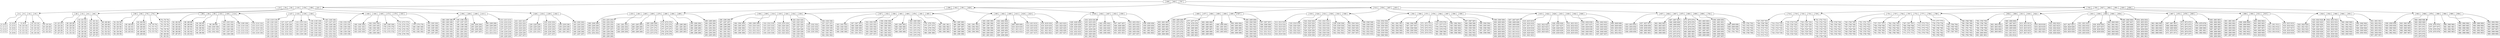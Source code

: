 digraph g {
  node [shape=record, height=0.1];
  node1772[label = "<f0>|248|<f1>|463|<f2>|707|<f3>"];
  node1714[label = "<f0>|23|<f1>|54|<f2>|82|<f3>|119|<f4>|154|<f5>|188|<f6>|221|<f7>"];
  node1704[label = "<f0>|4|<f1>|9|<f2>|14|<f3>|19|<f4>"];
  node1702[label = "{0: (0 0)|1: (1 1)|2: (2 2)|3: (3 3)}"];
  "node1704":f0 -> "node1702";
  node1906[label = "{4: (4 4)|5: (5 5)|6: (6 6)|7: (7 7)|8: (8 8)}"];
  "node1704":f1 -> "node1906";
  node1795[label = "{9: (9 9)|10: (10 10)|11: (11 11)|12: (12 12)|13: (13 13)}"];
  "node1704":f2 -> "node1795";
  node1892[label = "{14: (14 14)|15: (15 15)|16: (16 16)|17: (17 17)|18: (18 18)}"];
  "node1704":f3 -> "node1892";
  node1765[label = "{19: (19 19)|20: (20 20)|21: (21 21)|22: (22 22)}"];
  "node1704":f4 -> "node1765";
  "node1714":f0 -> "node1704";
  node1907[label = "<f0>|28|<f1>|33|<f2>|41|<f3>|48|<f4>"];
  node1894[label = "{23: (23 23)|24: (24 24)|25: (25 25)|26: (26 26)|27: (27 27)}"];
  "node1907":f0 -> "node1894";
  node1803[label = "{28: (28 28)|29: (29 29)|30: (30 30)|31: (31 31)|32: (32 32)}"];
  "node1907":f1 -> "node1803";
  node1735[label = "{33: (33 33)|34: (34 34)|35: (35 35)|36: (36 36)|37: (37 37)|38: (38 38)|39: (39 39)|40: (40 40)}"];
  "node1907":f2 -> "node1735";
  node1821[label = "{41: (41 41)|42: (42 42)|43: (43 43)|44: (44 44)|45: (45 45)|46: (46 46)|47: (47 47)}"];
  "node1907":f3 -> "node1821";
  node1864[label = "{48: (48 48)|49: (49 49)|50: (50 50)|51: (51 51)|52: (52 52)|53: (53 53)}"];
  "node1907":f4 -> "node1864";
  "node1714":f1 -> "node1907";
  node1804[label = "<f0>|60|<f1>|64|<f2>|70|<f3>|74|<f4>"];
  node1742[label = "{54: (54 54)|55: (55 55)|56: (56 56)|57: (57 57)|58: (58 58)|59: (59 59)}"];
  "node1804":f0 -> "node1742";
  node1819[label = "{60: (60 60)|61: (61 61)|62: (62 62)|63: (63 63)}"];
  "node1804":f1 -> "node1819";
  node1862[label = "{64: (64 64)|65: (65 65)|66: (66 66)|67: (67 67)|68: (68 68)|69: (69 69)}"];
  "node1804":f2 -> "node1862";
  node1718[label = "{70: (70 70)|71: (71 71)|72: (72 72)|73: (73 73)}"];
  "node1804":f3 -> "node1718";
  node1818[label = "{74: (74 74)|75: (75 75)|76: (76 76)|77: (77 77)|78: (78 78)|79: (79 79)|80: (80 80)|81: (81 81)}"];
  "node1804":f4 -> "node1818";
  "node1714":f2 -> "node1804";
  node1863[label = "<f0>|88|<f1>|94|<f2>|99|<f3>|103|<f4>|109|<f5>|114|<f6>"];
  node1779[label = "{82: (82 82)|83: (83 83)|84: (84 84)|85: (85 85)|86: (86 86)|87: (87 87)}"];
  "node1863":f0 -> "node1779";
  node1836[label = "{88: (88 88)|89: (89 89)|90: (90 90)|91: (91 91)|92: (92 92)|93: (93 93)}"];
  "node1863":f1 -> "node1836";
  node1748[label = "{94: (94 94)|95: (95 95)|96: (96 96)|97: (97 97)|98: (98 98)}"];
  "node1863":f2 -> "node1748";
  node1842[label = "{99: (99 99)|100: (100 100)|101: (101 101)|102: (102 102)}"];
  "node1863":f3 -> "node1842";
  node1897[label = "{103: (103 103)|104: (104 104)|105: (105 105)|106: (106 106)|107: (107 107)|108: (108 108)}"];
  "node1863":f4 -> "node1897";
  node1798[label = "{109: (109 109)|110: (110 110)|111: (111 111)|112: (112 112)|113: (113 113)}"];
  "node1863":f5 -> "node1798";
  node1893[label = "{114: (114 114)|115: (115 115)|116: (116 116)|117: (117 117)|118: (118 118)}"];
  "node1863":f6 -> "node1893";
  "node1714":f3 -> "node1863";
  node1749[label = "<f0>|127|<f1>|133|<f2>|139|<f3>|146|<f4>"];
  node1727[label = "{119: (119 119)|120: (120 120)|121: (121 121)|122: (122 122)|123: (123 123)|124: (124 124)|125: (125 125)|126: (126 126)}"];
  "node1749":f0 -> "node1727";
  node1809[label = "{127: (127 127)|128: (128 128)|129: (129 129)|130: (130 130)|131: (131 131)|132: (132 132)}"];
  "node1749":f1 -> "node1809";
  node1776[label = "{133: (133 133)|134: (134 134)|135: (135 135)|136: (136 136)|137: (137 137)|138: (138 138)}"];
  "node1749":f2 -> "node1776";
  node1859[label = "{139: (139 139)|140: (140 140)|141: (141 141)|142: (142 142)|143: (143 143)|144: (144 144)|145: (145 145)}"];
  "node1749":f3 -> "node1859";
  node1741[label = "{146: (146 146)|147: (147 147)|148: (148 148)|149: (149 149)|150: (150 150)|151: (151 151)|152: (152 152)|153: (153 153)}"];
  "node1749":f4 -> "node1741";
  "node1714":f4 -> "node1749";
  node1860[label = "<f0>|160|<f1>|164|<f2>|169|<f3>|173|<f4>|179|<f5>|183|<f6>"];
  node1815[label = "{154: (154 154)|155: (155 155)|156: (156 156)|157: (157 157)|158: (158 158)|159: (159 159)}"];
  "node1860":f0 -> "node1815";
  node1754[label = "{160: (160 160)|161: (161 161)|162: (162 162)|163: (163 163)}"];
  "node1860":f1 -> "node1754";
  node1904[label = "{164: (164 164)|165: (165 165)|166: (166 166)|167: (167 167)|168: (168 168)}"];
  "node1860":f2 -> "node1904";
  node1710[label = "{169: (169 169)|170: (170 170)|171: (171 171)|172: (172 172)}"];
  "node1860":f3 -> "node1710";
  node1855[label = "{173: (173 173)|174: (174 174)|175: (175 175)|176: (176 176)|177: (177 177)|178: (178 178)}"];
  "node1860":f4 -> "node1855";
  node1814[label = "{179: (179 179)|180: (180 180)|181: (181 181)|182: (182 182)}"];
  "node1860":f5 -> "node1814";
  node1884[label = "{183: (183 183)|184: (184 184)|185: (185 185)|186: (186 186)|187: (187 187)}"];
  "node1860":f6 -> "node1884";
  "node1714":f5 -> "node1860";
  node1786[label = "<f0>|196|<f1>|204|<f2>|208|<f3>|213|<f4>"];
  node1750[label = "{188: (188 188)|189: (189 189)|190: (190 190)|191: (191 191)|192: (192 192)|193: (193 193)|194: (194 194)|195: (195 195)}"];
  "node1786":f0 -> "node1750";
  node1791[label = "{196: (196 196)|197: (197 197)|198: (198 198)|199: (199 199)|200: (200 200)|201: (201 201)|202: (202 202)|203: (203 203)}"];
  "node1786":f1 -> "node1791";
  node1716[label = "{204: (204 204)|205: (205 205)|206: (206 206)|207: (207 207)}"];
  "node1786":f2 -> "node1716";
  node1890[label = "{208: (208 208)|209: (209 209)|210: (210 210)|211: (211 211)|212: (212 212)}"];
  "node1786":f3 -> "node1890";
  node1825[label = "{213: (213 213)|214: (214 214)|215: (215 215)|216: (216 216)|217: (217 217)|218: (218 218)|219: (219 219)|220: (220 220)}"];
  "node1786":f4 -> "node1825";
  "node1714":f6 -> "node1786";
  node1891[label = "<f0>|228|<f1>|232|<f2>|238|<f3>|242|<f4>"];
  node1752[label = "{221: (221 221)|222: (222 222)|223: (223 223)|224: (224 224)|225: (225 225)|226: (226 226)|227: (227 227)}"];
  "node1891":f0 -> "node1752";
  node1730[label = "{228: (228 228)|229: (229 229)|230: (230 230)|231: (231 231)}"];
  "node1891":f1 -> "node1730";
  node1885[label = "{232: (232 232)|233: (233 233)|234: (234 234)|235: (235 235)|236: (236 236)|237: (237 237)}"];
  "node1891":f2 -> "node1885";
  node1785[label = "{238: (238 238)|239: (239 239)|240: (240 240)|241: (241 241)}"];
  "node1891":f3 -> "node1785";
  node1874[label = "{242: (242 242)|243: (243 243)|244: (244 244)|245: (245 245)|246: (246 246)|247: (247 247)}"];
  "node1891":f4 -> "node1874";
  "node1714":f7 -> "node1891";
  "node1772":f0 -> "node1714";
  node1861[label = "<f0>|296|<f1>|343|<f2>|391|<f3>|428|<f4>"];
  node1728[label = "<f0>|253|<f1>|261|<f2>|265|<f3>|269|<f4>|274|<f5>|280|<f6>|284|<f7>|289|<f8>"];
  node1706[label = "{248: (248 248)|249: (249 249)|250: (250 250)|251: (251 251)|252: (252 252)}"];
  "node1728":f0 -> "node1706";
  node1850[label = "{253: (253 253)|254: (254 254)|255: (255 255)|256: (256 256)|257: (257 257)|258: (258 258)|259: (259 259)|260: (260 260)}"];
  "node1728":f1 -> "node1850";
  node1792[label = "{261: (261 261)|262: (262 262)|263: (263 263)|264: (264 264)}"];
  "node1728":f2 -> "node1792";
  node1806[label = "{265: (265 265)|266: (266 266)|267: (267 267)|268: (268 268)}"];
  "node1728":f3 -> "node1806";
  node1900[label = "{269: (269 269)|270: (270 270)|271: (271 271)|272: (272 272)|273: (273 273)}"];
  "node1728":f4 -> "node1900";
  node1756[label = "{274: (274 274)|275: (275 275)|276: (276 276)|277: (277 277)|278: (278 278)|279: (279 279)}"];
  "node1728":f5 -> "node1756";
  node1843[label = "{280: (280 280)|281: (281 281)|282: (282 282)|283: (283 283)}"];
  "node1728":f6 -> "node1843";
  node1901[label = "{284: (284 284)|285: (285 285)|286: (286 286)|287: (287 287)|288: (288 288)}"];
  "node1728":f7 -> "node1901";
  node1731[label = "{289: (289 289)|290: (290 290)|291: (291 291)|292: (292 292)|293: (293 293)|294: (294 294)|295: (295 295)}"];
  "node1728":f8 -> "node1731";
  "node1861":f0 -> "node1728";
  node1835[label = "<f0>|304|<f1>|309|<f2>|314|<f3>|319|<f4>|324|<f5>|332|<f6>|336|<f7>"];
  node1834[label = "{296: (296 296)|297: (297 297)|298: (298 298)|299: (299 299)|300: (300 300)|301: (301 301)|302: (302 302)|303: (303 303)}"];
  "node1835":f0 -> "node1834";
  node1768[label = "{304: (304 304)|305: (305 305)|306: (306 306)|307: (307 307)|308: (308 308)}"];
  "node1835":f1 -> "node1768";
  node1898[label = "{309: (309 309)|310: (310 310)|311: (311 311)|312: (312 312)|313: (313 313)}"];
  "node1835":f2 -> "node1898";
  node1711[label = "{314: (314 314)|315: (315 315)|316: (316 316)|317: (317 317)|318: (318 318)}"];
  "node1835":f3 -> "node1711";
  node1905[label = "{319: (319 319)|320: (320 320)|321: (321 321)|322: (322 322)|323: (323 323)}"];
  "node1835":f4 -> "node1905";
  node1849[label = "{324: (324 324)|325: (325 325)|326: (326 326)|327: (327 327)|328: (328 328)|329: (329 329)|330: (330 330)|331: (331 331)}"];
  "node1835":f5 -> "node1849";
  node1724[label = "{332: (332 332)|333: (333 333)|334: (334 334)|335: (335 335)}"];
  "node1835":f6 -> "node1724";
  node1830[label = "{336: (336 336)|337: (337 337)|338: (338 338)|339: (339 339)|340: (340 340)|341: (341 341)|342: (342 342)}"];
  "node1835":f7 -> "node1830";
  "node1861":f1 -> "node1835";
  node1763[label = "<f0>|347|<f1>|352|<f2>|358|<f3>|365|<f4>|369|<f5>|376|<f6>|381|<f7>|385|<f8>"];
  node1761[label = "{343: (343 343)|344: (344 344)|345: (345 345)|346: (346 346)}"];
  "node1763":f0 -> "node1761";
  node1844[label = "{347: (347 347)|348: (348 348)|349: (349 349)|350: (350 350)|351: (351 351)}"];
  "node1763":f1 -> "node1844";
  node1708[label = "{352: (352 352)|353: (353 353)|354: (354 354)|355: (355 355)|356: (356 356)|357: (357 357)}"];
  "node1763":f2 -> "node1708";
  node1839[label = "{358: (358 358)|359: (359 359)|360: (360 360)|361: (361 361)|362: (362 362)|363: (363 363)|364: (364 364)}"];
  "node1763":f3 -> "node1839";
  node1762[label = "{365: (365 365)|366: (366 366)|367: (367 367)|368: (368 368)}"];
  "node1763":f4 -> "node1762";
  node1889[label = "{369: (369 369)|370: (370 370)|371: (371 371)|372: (372 372)|373: (373 373)|374: (374 374)|375: (375 375)}"];
  "node1763":f5 -> "node1889";
  node1721[label = "{376: (376 376)|377: (377 377)|378: (378 378)|379: (379 379)|380: (380 380)}"];
  "node1763":f6 -> "node1721";
  node1740[label = "{381: (381 381)|382: (382 382)|383: (383 383)|384: (384 384)}"];
  "node1763":f7 -> "node1740";
  node1866[label = "{385: (385 385)|386: (386 386)|387: (387 387)|388: (388 388)|389: (389 389)|390: (390 390)}"];
  "node1763":f8 -> "node1866";
  "node1861":f2 -> "node1763";
  node1713[label = "<f0>|395|<f1>|402|<f2>|409|<f3>|413|<f4>|418|<f5>|423|<f6>"];
  node1703[label = "{391: (391 391)|392: (392 392)|393: (393 393)|394: (394 394)}"];
  "node1713":f0 -> "node1703";
  node1880[label = "{395: (395 395)|396: (396 396)|397: (397 397)|398: (398 398)|399: (399 399)|400: (400 400)|401: (401 401)}"];
  "node1713":f1 -> "node1880";
  node1753[label = "{402: (402 402)|403: (403 403)|404: (404 404)|405: (405 405)|406: (406 406)|407: (407 407)|408: (408 408)}"];
  "node1713":f2 -> "node1753";
  node1729[label = "{409: (409 409)|410: (410 410)|411: (411 411)|412: (412 412)}"];
  "node1713":f3 -> "node1729";
  node1845[label = "{413: (413 413)|414: (414 414)|415: (415 415)|416: (416 416)|417: (417 417)}"];
  "node1713":f4 -> "node1845";
  node1755[label = "{418: (418 418)|419: (419 419)|420: (420 420)|421: (421 421)|422: (422 422)}"];
  "node1713":f5 -> "node1755";
  node1896[label = "{423: (423 423)|424: (424 424)|425: (425 425)|426: (426 426)|427: (427 427)}"];
  "node1713":f6 -> "node1896";
  "node1861":f3 -> "node1713";
  node1852[label = "<f0>|434|<f1>|442|<f2>|447|<f3>|452|<f4>|458|<f5>"];
  node1789[label = "{428: (428 428)|429: (429 429)|430: (430 430)|431: (431 431)|432: (432 432)|433: (433 433)}"];
  "node1852":f0 -> "node1789";
  node1872[label = "{434: (434 434)|435: (435 435)|436: (436 436)|437: (437 437)|438: (438 438)|439: (439 439)|440: (440 440)|441: (441 441)}"];
  "node1852":f1 -> "node1872";
  node1717[label = "{442: (442 442)|443: (443 443)|444: (444 444)|445: (445 445)|446: (446 446)}"];
  "node1852":f2 -> "node1717";
  node1826[label = "{447: (447 447)|448: (448 448)|449: (449 449)|450: (450 450)|451: (451 451)}"];
  "node1852":f3 -> "node1826";
  node1793[label = "{452: (452 452)|453: (453 453)|454: (454 454)|455: (455 455)|456: (456 456)|457: (457 457)}"];
  "node1852":f4 -> "node1793";
  node1851[label = "{458: (458 458)|459: (459 459)|460: (460 460)|461: (461 461)|462: (462 462)}"];
  "node1852":f5 -> "node1851";
  "node1861":f4 -> "node1852";
  "node1772":f1 -> "node1861";
  node1771[label = "<f0>|513|<f1>|554|<f2>|607|<f3>|653|<f4>"];
  node1767[label = "<f0>|469|<f1>|477|<f2>|484|<f3>|490|<f4>|494|<f5>|499|<f6>|507|<f7>"];
  node1747[label = "{463: (463 463)|464: (464 464)|465: (465 465)|466: (466 466)|467: (467 467)|468: (468 468)}"];
  "node1767":f0 -> "node1747";
  node1856[label = "{469: (469 469)|470: (470 470)|471: (471 471)|472: (472 472)|473: (473 473)|474: (474 474)|475: (475 475)|476: (476 476)}"];
  "node1767":f1 -> "node1856";
  node1810[label = "{477: (477 477)|478: (478 478)|479: (479 479)|480: (480 480)|481: (481 481)|482: (482 482)|483: (483 483)}"];
  "node1767":f2 -> "node1810";
  node1726[label = "{484: (484 484)|485: (485 485)|486: (486 486)|487: (487 487)|488: (488 488)|489: (489 489)}"];
  "node1767":f3 -> "node1726";
  node1801[label = "{490: (490 490)|491: (491 491)|492: (492 492)|493: (493 493)}"];
  "node1767":f4 -> "node1801";
  node1899[label = "{494: (494 494)|495: (495 495)|496: (496 496)|497: (497 497)|498: (498 498)}"];
  "node1767":f5 -> "node1899";
  node1751[label = "{499: (499 499)|500: (500 500)|501: (501 501)|502: (502 502)|503: (503 503)|504: (504 504)|505: (505 505)|506: (506 506)}"];
  "node1767":f6 -> "node1751";
  node1841[label = "{507: (507 507)|508: (508 508)|509: (509 509)|510: (510 510)|511: (511 511)|512: (512 512)}"];
  "node1767":f7 -> "node1841";
  "node1771":f0 -> "node1767";
  node1811[label = "<f0>|519|<f1>|524|<f2>|531|<f3>|538|<f4>|543|<f5>|548|<f6>"];
  node1790[label = "{513: (513 513)|514: (514 514)|515: (515 515)|516: (516 516)|517: (517 517)|518: (518 518)}"];
  "node1811":f0 -> "node1790";
  node1875[label = "{519: (519 519)|520: (520 520)|521: (521 521)|522: (522 522)|523: (523 523)}"];
  "node1811":f1 -> "node1875";
  node1766[label = "{524: (524 524)|525: (525 525)|526: (526 526)|527: (527 527)|528: (528 528)|529: (529 529)|530: (530 530)}"];
  "node1811":f2 -> "node1766";
  node1808[label = "{531: (531 531)|532: (532 532)|533: (533 533)|534: (534 534)|535: (535 535)|536: (536 536)|537: (537 537)}"];
  "node1811":f3 -> "node1808";
  node1707[label = "{538: (538 538)|539: (539 539)|540: (540 540)|541: (541 541)|542: (542 542)}"];
  "node1811":f4 -> "node1707";
  node1883[label = "{543: (543 543)|544: (544 544)|545: (545 545)|546: (546 546)|547: (547 547)}"];
  "node1811":f5 -> "node1883";
  node1781[label = "{548: (548 548)|549: (549 549)|550: (550 550)|551: (551 551)|552: (552 552)|553: (553 553)}"];
  "node1811":f6 -> "node1781";
  "node1771":f1 -> "node1811";
  node1738[label = "<f0>|561|<f1>|566|<f2>|571|<f3>|576|<f4>|582|<f5>|587|<f6>|594|<f7>|599|<f8>"];
  node1737[label = "{554: (554 554)|555: (555 555)|556: (556 556)|557: (557 557)|558: (558 558)|559: (559 559)|560: (560 560)}"];
  "node1738":f0 -> "node1737";
  node1827[label = "{561: (561 561)|562: (562 562)|563: (563 563)|564: (564 564)|565: (565 565)}"];
  "node1738":f1 -> "node1827";
  node1764[label = "{566: (566 566)|567: (567 567)|568: (568 568)|569: (569 569)|570: (570 570)}"];
  "node1738":f2 -> "node1764";
  node1794[label = "{571: (571 571)|572: (572 572)|573: (573 573)|574: (574 574)|575: (575 575)}"];
  "node1738":f3 -> "node1794";
  node1868[label = "{576: (576 576)|577: (577 577)|578: (578 578)|579: (579 579)|580: (580 580)|581: (581 581)}"];
  "node1738":f4 -> "node1868";
  node1715[label = "{582: (582 582)|583: (583 583)|584: (584 584)|585: (585 585)|586: (586 586)}"];
  "node1738":f5 -> "node1715";
  node1822[label = "{587: (587 587)|588: (588 588)|589: (589 589)|590: (590 590)|591: (591 591)|592: (592 592)|593: (593 593)}"];
  "node1738":f6 -> "node1822";
  node1773[label = "{594: (594 594)|595: (595 595)|596: (596 596)|597: (597 597)|598: (598 598)}"];
  "node1738":f7 -> "node1773";
  node1837[label = "{599: (599 599)|600: (600 600)|601: (601 601)|602: (602 602)|603: (603 603)|604: (604 604)|605: (605 605)|606: (606 606)}"];
  "node1738":f8 -> "node1837";
  "node1771":f2 -> "node1738";
  node1813[label = "<f0>|615|<f1>|622|<f2>|626|<f3>|631|<f4>|636|<f5>|642|<f6>|648|<f7>"];
  node1812[label = "{607: (607 607)|608: (608 608)|609: (609 609)|610: (610 610)|611: (611 611)|612: (612 612)|613: (613 613)|614: (614 614)}"];
  "node1813":f0 -> "node1812";
  node1725[label = "{615: (615 615)|616: (616 616)|617: (617 617)|618: (618 618)|619: (619 619)|620: (620 620)|621: (621 621)}"];
  "node1813":f1 -> "node1725";
  node1796[label = "{622: (622 622)|623: (623 623)|624: (624 624)|625: (625 625)}"];
  "node1813":f2 -> "node1796";
  node1903[label = "{626: (626 626)|627: (627 627)|628: (628 628)|629: (629 629)|630: (630 630)}"];
  "node1813":f3 -> "node1903";
  node1758[label = "{631: (631 631)|632: (632 632)|633: (633 633)|634: (634 634)|635: (635 635)}"];
  "node1813":f4 -> "node1758";
  node1865[label = "{636: (636 636)|637: (637 637)|638: (638 638)|639: (639 639)|640: (640 640)|641: (641 641)}"];
  "node1813":f5 -> "node1865";
  node1802[label = "{642: (642 642)|643: (643 643)|644: (644 644)|645: (645 645)|646: (646 646)|647: (647 647)}"];
  "node1813":f6 -> "node1802";
  node1869[label = "{648: (648 648)|649: (649 649)|650: (650 650)|651: (651 651)|652: (652 652)}"];
  "node1813":f7 -> "node1869";
  "node1771":f3 -> "node1813";
  node1770[label = "<f0>|657|<f1>|662|<f2>|667|<f3>|675|<f4>|683|<f5>|690|<f6>|698|<f7>|702|<f8>"];
  node1769[label = "{653: (653 653)|654: (654 654)|655: (655 655)|656: (656 656)}"];
  "node1770":f0 -> "node1769";
  node1902[label = "{657: (657 657)|658: (658 658)|659: (659 659)|660: (660 660)|661: (661 661)}"];
  "node1770":f1 -> "node1902";
  node1805[label = "{662: (662 662)|663: (663 663)|664: (664 664)|665: (665 665)|666: (666 666)}"];
  "node1770":f2 -> "node1805";
  node1853[label = "{667: (667 667)|668: (668 668)|669: (669 669)|670: (670 670)|671: (671 671)|672: (672 672)|673: (673 673)|674: (674 674)}"];
  "node1770":f3 -> "node1853";
  node1705[label = "{675: (675 675)|676: (676 676)|677: (677 677)|678: (678 678)|679: (679 679)|680: (680 680)|681: (681 681)|682: (682 682)}"];
  "node1770":f4 -> "node1705";
  node1743[label = "{683: (683 683)|684: (684 684)|685: (685 685)|686: (686 686)|687: (687 687)|688: (688 688)|689: (689 689)}"];
  "node1770":f5 -> "node1743";
  node1778[label = "{690: (690 690)|691: (691 691)|692: (692 692)|693: (693 693)|694: (694 694)|695: (695 695)|696: (696 696)|697: (697 697)}"];
  "node1770":f6 -> "node1778";
  node1871[label = "{698: (698 698)|699: (699 699)|700: (700 700)|701: (701 701)}"];
  "node1770":f7 -> "node1871";
  node1882[label = "{702: (702 702)|703: (703 703)|704: (704 704)|705: (705 705)|706: (706 706)}"];
  "node1770":f8 -> "node1882";
  "node1771":f4 -> "node1770";
  "node1772":f2 -> "node1771";
  node1833[label = "<f0>|745|<f1>|795|<f2>|827|<f3>|862|<f4>|891|<f5>|920|<f6>|958|<f7>"];
  node1832[label = "<f0>|714|<f1>|719|<f2>|725|<f3>|731|<f4>|739|<f5>"];
  node1733[label = "{707: (707 707)|708: (708 708)|709: (709 709)|710: (710 710)|711: (711 711)|712: (712 712)|713: (713 713)}"];
  "node1832":f0 -> "node1733";
  node1846[label = "{714: (714 714)|715: (715 715)|716: (716 716)|717: (717 717)|718: (718 718)}"];
  "node1832":f1 -> "node1846";
  node1775[label = "{719: (719 719)|720: (720 720)|721: (721 721)|722: (722 722)|723: (723 723)|724: (724 724)}"];
  "node1832":f2 -> "node1775";
  node1831[label = "{725: (725 725)|726: (726 726)|727: (727 727)|728: (728 728)|729: (729 729)|730: (730 730)}"];
  "node1832":f3 -> "node1831";
  node1746[label = "{731: (731 731)|732: (732 732)|733: (733 733)|734: (734 734)|735: (735 735)|736: (736 736)|737: (737 737)|738: (738 738)}"];
  "node1832":f4 -> "node1746";
  node1783[label = "{739: (739 739)|740: (740 740)|741: (741 741)|742: (742 742)|743: (743 743)|744: (744 744)}"];
  "node1832":f5 -> "node1783";
  "node1833":f0 -> "node1832";
  node1723[label = "<f0>|751|<f1>|757|<f2>|762|<f3>|767|<f4>|772|<f5>|777|<f6>|784|<f7>|788|<f8>"];
  node1720[label = "{745: (745 745)|746: (746 746)|747: (747 747)|748: (748 748)|749: (749 749)|750: (750 750)}"];
  "node1723":f0 -> "node1720";
  node1870[label = "{751: (751 751)|752: (752 752)|753: (753 753)|754: (754 754)|755: (755 755)|756: (756 756)}"];
  "node1723":f1 -> "node1870";
  node1759[label = "{757: (757 757)|758: (758 758)|759: (759 759)|760: (760 760)|761: (761 761)}"];
  "node1723":f2 -> "node1759";
  node1876[label = "{762: (762 762)|763: (763 763)|764: (764 764)|765: (765 765)|766: (766 766)}"];
  "node1723":f3 -> "node1876";
  node1734[label = "{767: (767 767)|768: (768 768)|769: (769 769)|770: (770 770)|771: (771 771)}"];
  "node1723":f4 -> "node1734";
  node1878[label = "{772: (772 772)|773: (773 773)|774: (774 774)|775: (775 775)|776: (776 776)}"];
  "node1723":f5 -> "node1878";
  node1760[label = "{777: (777 777)|778: (778 778)|779: (779 779)|780: (780 780)|781: (781 781)|782: (782 782)|783: (783 783)}"];
  "node1723":f6 -> "node1760";
  node1709[label = "{784: (784 784)|785: (785 785)|786: (786 786)|787: (787 787)}"];
  "node1723":f7 -> "node1709";
  node1807[label = "{788: (788 788)|789: (789 789)|790: (790 790)|791: (791 791)|792: (792 792)|793: (793 793)|794: (794 794)}"];
  "node1723":f8 -> "node1807";
  "node1833":f1 -> "node1723";
  node1788[label = "<f0>|802|<f1>|806|<f2>|813|<f3>|818|<f4>|822|<f5>"];
  node1736[label = "{795: (795 795)|796: (796 796)|797: (797 797)|798: (798 798)|799: (799 799)|800: (800 800)|801: (801 801)}"];
  "node1788":f0 -> "node1736";
  node1817[label = "{802: (802 802)|803: (803 803)|804: (804 804)|805: (805 805)}"];
  "node1788":f1 -> "node1817";
  node1857[label = "{806: (806 806)|807: (807 807)|808: (808 808)|809: (809 809)|810: (810 810)|811: (811 811)|812: (812 812)}"];
  "node1788":f2 -> "node1857";
  node1757[label = "{813: (813 813)|814: (814 814)|815: (815 815)|816: (816 816)|817: (817 817)}"];
  "node1788":f3 -> "node1757";
  node1797[label = "{818: (818 818)|819: (819 819)|820: (820 820)|821: (821 821)}"];
  "node1788":f4 -> "node1797";
  node1886[label = "{822: (822 822)|823: (823 823)|824: (824 824)|825: (825 825)|826: (826 826)}"];
  "node1788":f5 -> "node1886";
  "node1833":f2 -> "node1788";
  node1858[label = "<f0>|831|<f1>|836|<f2>|840|<f3>|846|<f4>|854|<f5>"];
  node1722[label = "{827: (827 827)|828: (828 828)|829: (829 829)|830: (830 830)}"];
  "node1858":f0 -> "node1722";
  node1820[label = "{831: (831 831)|832: (832 832)|833: (833 833)|834: (834 834)|835: (835 835)}"];
  "node1858":f1 -> "node1820";
  node1774[label = "{836: (836 836)|837: (837 837)|838: (838 838)|839: (839 839)}"];
  "node1858":f2 -> "node1774";
  node1879[label = "{840: (840 840)|841: (841 841)|842: (842 842)|843: (843 843)|844: (844 844)|845: (845 845)}"];
  "node1858":f3 -> "node1879";
  node1828[label = "{846: (846 846)|847: (847 847)|848: (848 848)|849: (849 849)|850: (850 850)|851: (851 851)|852: (852 852)|853: (853 853)}"];
  "node1858":f4 -> "node1828";
  node1787[label = "{854: (854 854)|855: (855 855)|856: (856 856)|857: (857 857)|858: (858 858)|859: (859 859)|860: (860 860)|861: (861 861)}"];
  "node1858":f5 -> "node1787";
  "node1833":f3 -> "node1858";
  node1745[label = "<f0>|867|<f1>|872|<f2>|878|<f3>|883|<f4>"];
  node1732[label = "{862: (862 862)|863: (863 863)|864: (864 864)|865: (865 865)|866: (866 866)}"];
  "node1745":f0 -> "node1732";
  node1881[label = "{867: (867 867)|868: (868 868)|869: (869 869)|870: (870 870)|871: (871 871)}"];
  "node1745":f1 -> "node1881";
  node1784[label = "{872: (872 872)|873: (873 873)|874: (874 874)|875: (875 875)|876: (876 876)|877: (877 877)}"];
  "node1745":f2 -> "node1784";
  node1840[label = "{878: (878 878)|879: (879 879)|880: (880 880)|881: (881 881)|882: (882 882)}"];
  "node1745":f3 -> "node1840";
  node1867[label = "{883: (883 883)|884: (884 884)|885: (885 885)|886: (886 886)|887: (887 887)|888: (888 888)|889: (889 889)|890: (890 890)}"];
  "node1745":f4 -> "node1867";
  "node1833":f4 -> "node1745";
  node1888[label = "<f0>|898|<f1>|904|<f2>|911|<f3>|915|<f4>"];
  node1712[label = "{891: (891 891)|892: (892 892)|893: (893 893)|894: (894 894)|895: (895 895)|896: (896 896)|897: (897 897)}"];
  "node1888":f0 -> "node1712";
  node1838[label = "{898: (898 898)|899: (899 899)|900: (900 900)|901: (901 901)|902: (902 902)|903: (903 903)}"];
  "node1888":f1 -> "node1838";
  node1799[label = "{904: (904 904)|905: (905 905)|906: (906 906)|907: (907 907)|908: (908 908)|909: (909 909)|910: (910 910)}"];
  "node1888":f2 -> "node1799";
  node1780[label = "{911: (911 911)|912: (912 912)|913: (913 913)|914: (914 914)}"];
  "node1888":f3 -> "node1780";
  node1887[label = "{915: (915 915)|916: (916 916)|917: (917 917)|918: (918 918)|919: (919 919)}"];
  "node1888":f4 -> "node1887";
  "node1833":f5 -> "node1888";
  node1800[label = "<f0>|924|<f1>|932|<f2>|940|<f3>|946|<f4>|951|<f5>"];
  node1744[label = "{920: (920 920)|921: (921 921)|922: (922 922)|923: (923 923)}"];
  "node1800":f0 -> "node1744";
  node1873[label = "{924: (924 924)|925: (925 925)|926: (926 926)|927: (927 927)|928: (928 928)|929: (929 929)|930: (930 930)|931: (931 931)}"];
  "node1800":f1 -> "node1873";
  node1823[label = "{932: (932 932)|933: (933 933)|934: (934 934)|935: (935 935)|936: (936 936)|937: (937 937)|938: (938 938)|939: (939 939)}"];
  "node1800":f2 -> "node1823";
  node1782[label = "{940: (940 940)|941: (941 941)|942: (942 942)|943: (943 943)|944: (944 944)|945: (945 945)}"];
  "node1800":f3 -> "node1782";
  node1824[label = "{946: (946 946)|947: (947 947)|948: (948 948)|949: (949 949)|950: (950 950)}"];
  "node1800":f4 -> "node1824";
  node1719[label = "{951: (951 951)|952: (952 952)|953: (953 953)|954: (954 954)|955: (955 955)|956: (956 956)|957: (957 957)}"];
  "node1800":f5 -> "node1719";
  "node1833":f6 -> "node1800";
  node1848[label = "<f0>|963|<f1>|968|<f2>|976|<f3>|980|<f4>|984|<f5>|989|<f6>|994|<f7>"];
  node1829[label = "{958: (958 958)|959: (959 959)|960: (960 960)|961: (961 961)|962: (962 962)}"];
  "node1848":f0 -> "node1829";
  node1895[label = "{963: (963 963)|964: (964 964)|965: (965 965)|966: (966 966)|967: (967 967)}"];
  "node1848":f1 -> "node1895";
  node1777[label = "{968: (968 968)|969: (969 969)|970: (970 970)|971: (971 971)|972: (972 972)|973: (973 973)|974: (974 974)|975: (975 975)}"];
  "node1848":f2 -> "node1777";
  node1816[label = "{976: (976 976)|977: (977 977)|978: (978 978)|979: (979 979)}"];
  "node1848":f3 -> "node1816";
  node1854[label = "{980: (980 980)|981: (981 981)|982: (982 982)|983: (983 983)}"];
  "node1848":f4 -> "node1854";
  node1877[label = "{984: (984 984)|985: (985 985)|986: (986 986)|987: (987 987)|988: (988 988)}"];
  "node1848":f5 -> "node1877";
  node1739[label = "{989: (989 989)|990: (990 990)|991: (991 991)|992: (992 992)|993: (993 993)}"];
  "node1848":f6 -> "node1739";
  node1847[label = "{994: (994 994)|995: (995 995)|996: (996 996)|997: (997 997)|998: (998 998)|999: (999 999)}"];
  "node1848":f7 -> "node1847";
  "node1833":f7 -> "node1848";
  "node1772":f3 -> "node1833";
}